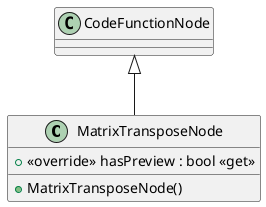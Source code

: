 @startuml
class MatrixTransposeNode {
    + MatrixTransposeNode()
    + <<override>> hasPreview : bool <<get>>
}
CodeFunctionNode <|-- MatrixTransposeNode
@enduml

